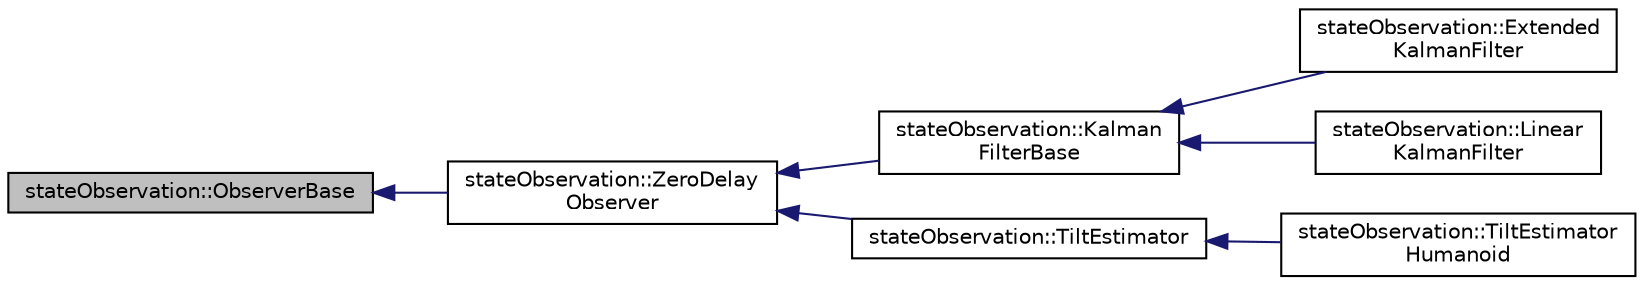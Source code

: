 digraph "stateObservation::ObserverBase"
{
 // LATEX_PDF_SIZE
  edge [fontname="Helvetica",fontsize="10",labelfontname="Helvetica",labelfontsize="10"];
  node [fontname="Helvetica",fontsize="10",shape=record];
  rankdir="LR";
  Node1 [label="stateObservation::ObserverBase",height=0.2,width=0.4,color="black", fillcolor="grey75", style="filled", fontcolor="black",tooltip="The base class for observers. The observer is destinated to any dynamical system with a vector state ..."];
  Node1 -> Node2 [dir="back",color="midnightblue",fontsize="10",style="solid",fontname="Helvetica"];
  Node2 [label="stateObservation::ZeroDelay\lObserver",height=0.2,width=0.4,color="black", fillcolor="white", style="filled",URL="$classstateObservation_1_1ZeroDelayObserver.html",tooltip="Defines the base class of online zero delay observers. Zero delay observers are the classical state o..."];
  Node2 -> Node3 [dir="back",color="midnightblue",fontsize="10",style="solid",fontname="Helvetica"];
  Node3 [label="stateObservation::Kalman\lFilterBase",height=0.2,width=0.4,color="black", fillcolor="white", style="filled",URL="$classstateObservation_1_1KalmanFilterBase.html",tooltip="It mostly implements the equations of Kalman filtering It is suitablle by derivation to be used incas..."];
  Node3 -> Node4 [dir="back",color="midnightblue",fontsize="10",style="solid",fontname="Helvetica"];
  Node4 [label="stateObservation::Extended\lKalmanFilter",height=0.2,width=0.4,color="black", fillcolor="white", style="filled",URL="$classstateObservation_1_1ExtendedKalmanFilter.html",tooltip=" "];
  Node3 -> Node5 [dir="back",color="midnightblue",fontsize="10",style="solid",fontname="Helvetica"];
  Node5 [label="stateObservation::Linear\lKalmanFilter",height=0.2,width=0.4,color="black", fillcolor="white", style="filled",URL="$classstateObservation_1_1LinearKalmanFilter.html",tooltip="The class of a Linear Kalman filter."];
  Node2 -> Node6 [dir="back",color="midnightblue",fontsize="10",style="solid",fontname="Helvetica"];
  Node6 [label="stateObservation::TiltEstimator",height=0.2,width=0.4,color="black", fillcolor="white", style="filled",URL="$classstateObservation_1_1TiltEstimator.html",tooltip="Description is pending."];
  Node6 -> Node7 [dir="back",color="midnightblue",fontsize="10",style="solid",fontname="Helvetica"];
  Node7 [label="stateObservation::TiltEstimator\lHumanoid",height=0.2,width=0.4,color="black", fillcolor="white", style="filled",URL="$classstateObservation_1_1TiltEstimatorHumanoid.html",tooltip="Version of the Tilt Estimator for humanoid robots."];
}
